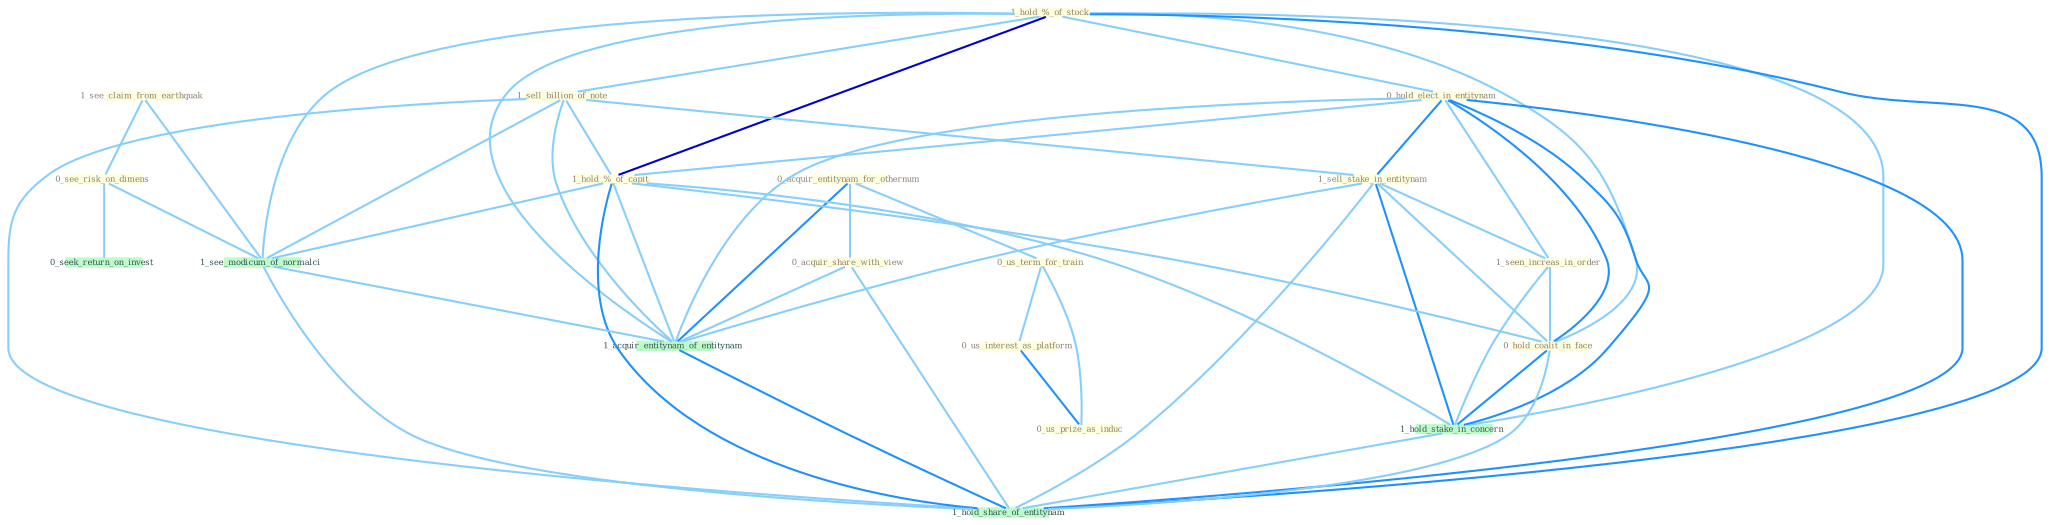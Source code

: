 Graph G{ 
    node
    [shape=polygon,style=filled,width=.5,height=.06,color="#BDFCC9",fixedsize=true,fontsize=4,
    fontcolor="#2f4f4f"];
    {node
    [color="#ffffe0", fontcolor="#8b7d6b"] "0_acquir_entitynam_for_othernum " "1_hold_%_of_stock " "1_sell_billion_of_note " "0_hold_elect_in_entitynam " "1_sell_stake_in_entitynam " "0_us_term_for_train " "1_see_claim_from_earthquak " "1_hold_%_of_capit " "0_us_interest_as_platform " "0_see_risk_on_dimens " "1_seen_increas_in_order " "0_acquir_share_with_view " "0_hold_coalit_in_face " "0_us_prize_as_induc "}
{node [color="#fff0f5", fontcolor="#b22222"]}
edge [color="#B0E2FF"];

	"0_acquir_entitynam_for_othernum " -- "0_us_term_for_train " [w="1", color="#87cefa" ];
	"0_acquir_entitynam_for_othernum " -- "0_acquir_share_with_view " [w="1", color="#87cefa" ];
	"0_acquir_entitynam_for_othernum " -- "1_acquir_entitynam_of_entitynam " [w="2", color="#1e90ff" , len=0.8];
	"1_hold_%_of_stock " -- "1_sell_billion_of_note " [w="1", color="#87cefa" ];
	"1_hold_%_of_stock " -- "0_hold_elect_in_entitynam " [w="1", color="#87cefa" ];
	"1_hold_%_of_stock " -- "1_hold_%_of_capit " [w="3", color="#0000cd" , len=0.6];
	"1_hold_%_of_stock " -- "0_hold_coalit_in_face " [w="1", color="#87cefa" ];
	"1_hold_%_of_stock " -- "1_hold_stake_in_concern " [w="1", color="#87cefa" ];
	"1_hold_%_of_stock " -- "1_see_modicum_of_normalci " [w="1", color="#87cefa" ];
	"1_hold_%_of_stock " -- "1_acquir_entitynam_of_entitynam " [w="1", color="#87cefa" ];
	"1_hold_%_of_stock " -- "1_hold_share_of_entitynam " [w="2", color="#1e90ff" , len=0.8];
	"1_sell_billion_of_note " -- "1_sell_stake_in_entitynam " [w="1", color="#87cefa" ];
	"1_sell_billion_of_note " -- "1_hold_%_of_capit " [w="1", color="#87cefa" ];
	"1_sell_billion_of_note " -- "1_see_modicum_of_normalci " [w="1", color="#87cefa" ];
	"1_sell_billion_of_note " -- "1_acquir_entitynam_of_entitynam " [w="1", color="#87cefa" ];
	"1_sell_billion_of_note " -- "1_hold_share_of_entitynam " [w="1", color="#87cefa" ];
	"0_hold_elect_in_entitynam " -- "1_sell_stake_in_entitynam " [w="2", color="#1e90ff" , len=0.8];
	"0_hold_elect_in_entitynam " -- "1_hold_%_of_capit " [w="1", color="#87cefa" ];
	"0_hold_elect_in_entitynam " -- "1_seen_increas_in_order " [w="1", color="#87cefa" ];
	"0_hold_elect_in_entitynam " -- "0_hold_coalit_in_face " [w="2", color="#1e90ff" , len=0.8];
	"0_hold_elect_in_entitynam " -- "1_hold_stake_in_concern " [w="2", color="#1e90ff" , len=0.8];
	"0_hold_elect_in_entitynam " -- "1_acquir_entitynam_of_entitynam " [w="1", color="#87cefa" ];
	"0_hold_elect_in_entitynam " -- "1_hold_share_of_entitynam " [w="2", color="#1e90ff" , len=0.8];
	"1_sell_stake_in_entitynam " -- "1_seen_increas_in_order " [w="1", color="#87cefa" ];
	"1_sell_stake_in_entitynam " -- "0_hold_coalit_in_face " [w="1", color="#87cefa" ];
	"1_sell_stake_in_entitynam " -- "1_hold_stake_in_concern " [w="2", color="#1e90ff" , len=0.8];
	"1_sell_stake_in_entitynam " -- "1_acquir_entitynam_of_entitynam " [w="1", color="#87cefa" ];
	"1_sell_stake_in_entitynam " -- "1_hold_share_of_entitynam " [w="1", color="#87cefa" ];
	"0_us_term_for_train " -- "0_us_interest_as_platform " [w="1", color="#87cefa" ];
	"0_us_term_for_train " -- "0_us_prize_as_induc " [w="1", color="#87cefa" ];
	"1_see_claim_from_earthquak " -- "0_see_risk_on_dimens " [w="1", color="#87cefa" ];
	"1_see_claim_from_earthquak " -- "1_see_modicum_of_normalci " [w="1", color="#87cefa" ];
	"1_hold_%_of_capit " -- "0_hold_coalit_in_face " [w="1", color="#87cefa" ];
	"1_hold_%_of_capit " -- "1_hold_stake_in_concern " [w="1", color="#87cefa" ];
	"1_hold_%_of_capit " -- "1_see_modicum_of_normalci " [w="1", color="#87cefa" ];
	"1_hold_%_of_capit " -- "1_acquir_entitynam_of_entitynam " [w="1", color="#87cefa" ];
	"1_hold_%_of_capit " -- "1_hold_share_of_entitynam " [w="2", color="#1e90ff" , len=0.8];
	"0_us_interest_as_platform " -- "0_us_prize_as_induc " [w="2", color="#1e90ff" , len=0.8];
	"0_see_risk_on_dimens " -- "0_seek_return_on_invest " [w="1", color="#87cefa" ];
	"0_see_risk_on_dimens " -- "1_see_modicum_of_normalci " [w="1", color="#87cefa" ];
	"1_seen_increas_in_order " -- "0_hold_coalit_in_face " [w="1", color="#87cefa" ];
	"1_seen_increas_in_order " -- "1_hold_stake_in_concern " [w="1", color="#87cefa" ];
	"0_acquir_share_with_view " -- "1_acquir_entitynam_of_entitynam " [w="1", color="#87cefa" ];
	"0_acquir_share_with_view " -- "1_hold_share_of_entitynam " [w="1", color="#87cefa" ];
	"0_hold_coalit_in_face " -- "1_hold_stake_in_concern " [w="2", color="#1e90ff" , len=0.8];
	"0_hold_coalit_in_face " -- "1_hold_share_of_entitynam " [w="1", color="#87cefa" ];
	"1_hold_stake_in_concern " -- "1_hold_share_of_entitynam " [w="1", color="#87cefa" ];
	"1_see_modicum_of_normalci " -- "1_acquir_entitynam_of_entitynam " [w="1", color="#87cefa" ];
	"1_see_modicum_of_normalci " -- "1_hold_share_of_entitynam " [w="1", color="#87cefa" ];
	"1_acquir_entitynam_of_entitynam " -- "1_hold_share_of_entitynam " [w="2", color="#1e90ff" , len=0.8];
}